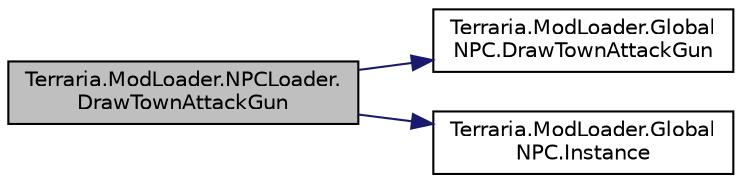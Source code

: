 digraph "Terraria.ModLoader.NPCLoader.DrawTownAttackGun"
{
  edge [fontname="Helvetica",fontsize="10",labelfontname="Helvetica",labelfontsize="10"];
  node [fontname="Helvetica",fontsize="10",shape=record];
  rankdir="LR";
  Node134 [label="Terraria.ModLoader.NPCLoader.\lDrawTownAttackGun",height=0.2,width=0.4,color="black", fillcolor="grey75", style="filled", fontcolor="black"];
  Node134 -> Node135 [color="midnightblue",fontsize="10",style="solid",fontname="Helvetica"];
  Node135 [label="Terraria.ModLoader.Global\lNPC.DrawTownAttackGun",height=0.2,width=0.4,color="black", fillcolor="white", style="filled",URL="$class_terraria_1_1_mod_loader_1_1_global_n_p_c.html#add58c2912ac317a9df0026b450795544",tooltip="Allows you to customize how a town NPC&#39;s weapon is drawn when the NPC is shooting (the NPC must have ..."];
  Node134 -> Node136 [color="midnightblue",fontsize="10",style="solid",fontname="Helvetica"];
  Node136 [label="Terraria.ModLoader.Global\lNPC.Instance",height=0.2,width=0.4,color="black", fillcolor="white", style="filled",URL="$class_terraria_1_1_mod_loader_1_1_global_n_p_c.html#a864f48a10f6273f77c6a089b9baa8e4c"];
}
